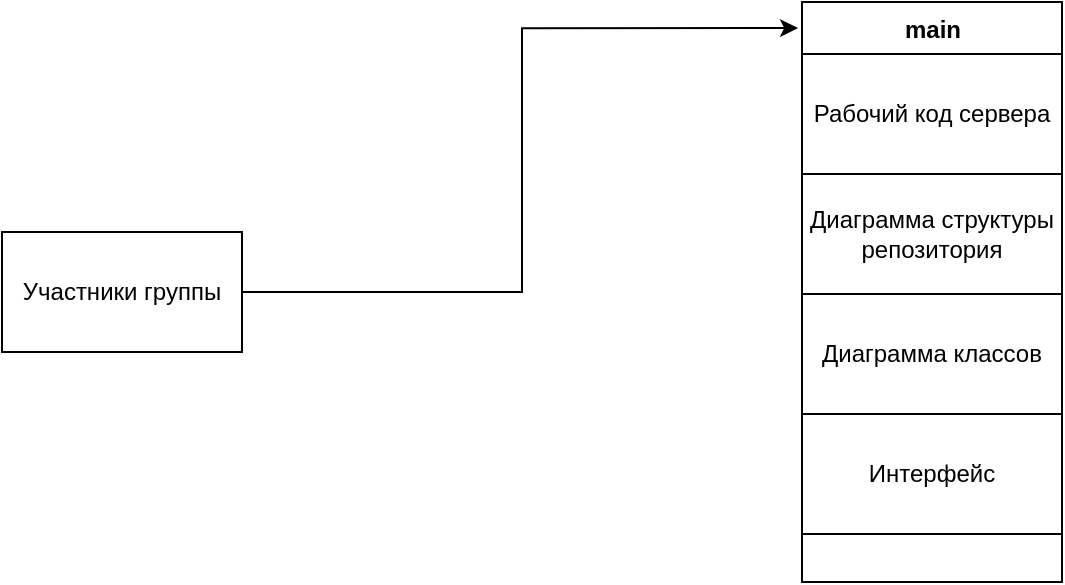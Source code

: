 <mxfile version="20.0.1" type="github">
  <diagram id="C5RBs43oDa-KdzZeNtuy" name="Page-1">
    <mxGraphModel dx="2062" dy="762" grid="1" gridSize="10" guides="1" tooltips="1" connect="1" arrows="1" fold="1" page="1" pageScale="1" pageWidth="827" pageHeight="1169" math="0" shadow="0">
      <root>
        <mxCell id="WIyWlLk6GJQsqaUBKTNV-0" />
        <mxCell id="WIyWlLk6GJQsqaUBKTNV-1" parent="WIyWlLk6GJQsqaUBKTNV-0" />
        <mxCell id="zkfFHV4jXpPFQw0GAbJ--0" value="main" style="swimlane;fontStyle=1;align=center;verticalAlign=top;childLayout=stackLayout;horizontal=1;startSize=26;horizontalStack=0;resizeParent=1;resizeLast=0;collapsible=1;marginBottom=0;rounded=0;shadow=0;strokeWidth=1;html=1;" parent="WIyWlLk6GJQsqaUBKTNV-1" vertex="1">
          <mxGeometry x="490" y="90" width="130" height="290" as="geometry">
            <mxRectangle x="230" y="140" width="160" height="26" as="alternateBounds" />
          </mxGeometry>
        </mxCell>
        <mxCell id="5L90VC2NBRWHoCOZsIJ7-3" value="Рабочий код сервера" style="rounded=0;whiteSpace=wrap;html=1;flipH=1;flipV=1;shadow=0;" parent="zkfFHV4jXpPFQw0GAbJ--0" vertex="1">
          <mxGeometry y="26" width="130" height="60" as="geometry" />
        </mxCell>
        <mxCell id="5L90VC2NBRWHoCOZsIJ7-7" value="Диаграмма структуры репозитория" style="whiteSpace=wrap;html=1;rounded=0;shadow=0;" parent="zkfFHV4jXpPFQw0GAbJ--0" vertex="1">
          <mxGeometry y="86" width="130" height="60" as="geometry" />
        </mxCell>
        <mxCell id="5L90VC2NBRWHoCOZsIJ7-8" value="Диаграмма классов" style="whiteSpace=wrap;html=1;rounded=0;shadow=0;" parent="zkfFHV4jXpPFQw0GAbJ--0" vertex="1">
          <mxGeometry y="146" width="130" height="60" as="geometry" />
        </mxCell>
        <mxCell id="WFRD_0mZ2JzdimYcT4aG-0" value="Интерфейс" style="whiteSpace=wrap;html=1;rounded=0;shadow=0;" vertex="1" parent="zkfFHV4jXpPFQw0GAbJ--0">
          <mxGeometry y="206" width="130" height="60" as="geometry" />
        </mxCell>
        <mxCell id="5L90VC2NBRWHoCOZsIJ7-6" style="edgeStyle=orthogonalEdgeStyle;rounded=0;orthogonalLoop=1;jettySize=auto;html=1;exitX=1;exitY=0.5;exitDx=0;exitDy=0;entryX=-0.015;entryY=0.045;entryDx=0;entryDy=0;entryPerimeter=0;" parent="WIyWlLk6GJQsqaUBKTNV-1" source="5L90VC2NBRWHoCOZsIJ7-5" target="zkfFHV4jXpPFQw0GAbJ--0" edge="1">
          <mxGeometry relative="1" as="geometry">
            <mxPoint x="390" y="240" as="targetPoint" />
          </mxGeometry>
        </mxCell>
        <mxCell id="5L90VC2NBRWHoCOZsIJ7-5" value="Участники группы" style="rounded=0;whiteSpace=wrap;html=1;shadow=0;fillColor=default;" parent="WIyWlLk6GJQsqaUBKTNV-1" vertex="1">
          <mxGeometry x="90" y="205" width="120" height="60" as="geometry" />
        </mxCell>
      </root>
    </mxGraphModel>
  </diagram>
</mxfile>
